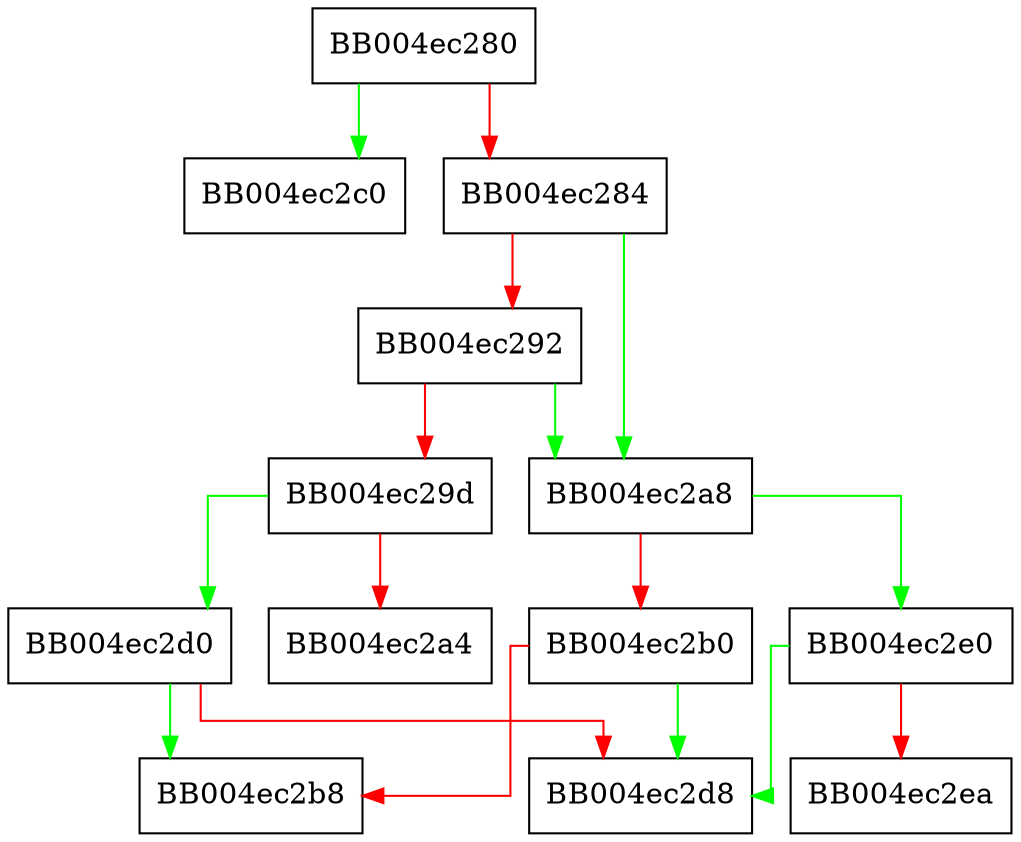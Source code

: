 digraph ssl_set_version_bound {
  node [shape="box"];
  graph [splines=ortho];
  BB004ec280 -> BB004ec2c0 [color="green"];
  BB004ec280 -> BB004ec284 [color="red"];
  BB004ec284 -> BB004ec2a8 [color="green"];
  BB004ec284 -> BB004ec292 [color="red"];
  BB004ec292 -> BB004ec2a8 [color="green"];
  BB004ec292 -> BB004ec29d [color="red"];
  BB004ec29d -> BB004ec2d0 [color="green"];
  BB004ec29d -> BB004ec2a4 [color="red"];
  BB004ec2a8 -> BB004ec2e0 [color="green"];
  BB004ec2a8 -> BB004ec2b0 [color="red"];
  BB004ec2b0 -> BB004ec2d8 [color="green"];
  BB004ec2b0 -> BB004ec2b8 [color="red"];
  BB004ec2d0 -> BB004ec2b8 [color="green"];
  BB004ec2d0 -> BB004ec2d8 [color="red"];
  BB004ec2e0 -> BB004ec2d8 [color="green"];
  BB004ec2e0 -> BB004ec2ea [color="red"];
}